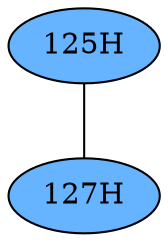 // The Round Table
graph {
	"125H" [fillcolor="#66B3FF" style=radial]
	"127H" [fillcolor="#66B3FF" style=radial]
	"125H" -- "127H" [penwidth=1]
}
